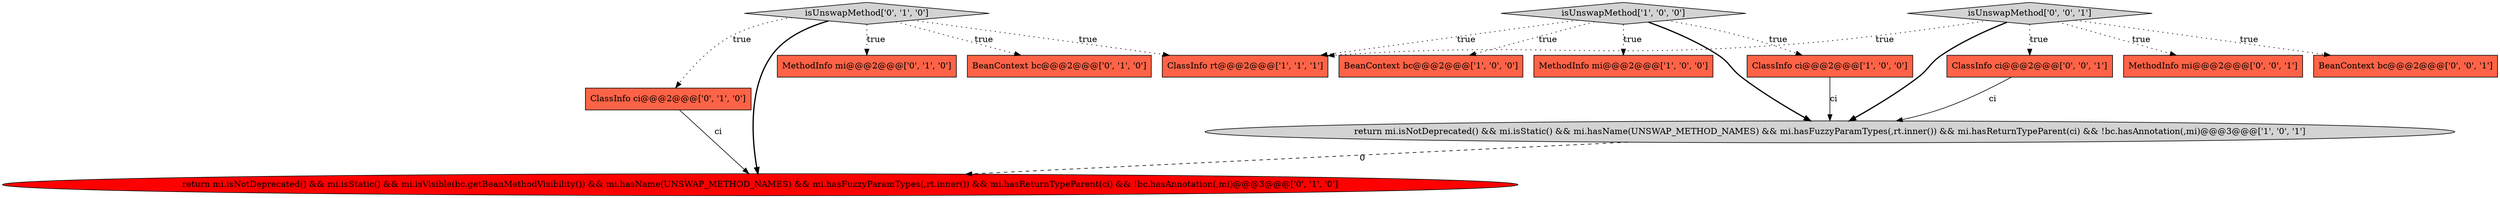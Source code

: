 digraph {
0 [style = filled, label = "BeanContext bc@@@2@@@['1', '0', '0']", fillcolor = tomato, shape = box image = "AAA0AAABBB1BBB"];
8 [style = filled, label = "MethodInfo mi@@@2@@@['0', '1', '0']", fillcolor = tomato, shape = box image = "AAA0AAABBB2BBB"];
12 [style = filled, label = "MethodInfo mi@@@2@@@['0', '0', '1']", fillcolor = tomato, shape = box image = "AAA0AAABBB3BBB"];
2 [style = filled, label = "ClassInfo ci@@@2@@@['1', '0', '0']", fillcolor = tomato, shape = box image = "AAA0AAABBB1BBB"];
14 [style = filled, label = "isUnswapMethod['0', '0', '1']", fillcolor = lightgray, shape = diamond image = "AAA0AAABBB3BBB"];
9 [style = filled, label = "BeanContext bc@@@2@@@['0', '1', '0']", fillcolor = tomato, shape = box image = "AAA0AAABBB2BBB"];
1 [style = filled, label = "MethodInfo mi@@@2@@@['1', '0', '0']", fillcolor = tomato, shape = box image = "AAA0AAABBB1BBB"];
10 [style = filled, label = "ClassInfo ci@@@2@@@['0', '1', '0']", fillcolor = tomato, shape = box image = "AAA0AAABBB2BBB"];
11 [style = filled, label = "BeanContext bc@@@2@@@['0', '0', '1']", fillcolor = tomato, shape = box image = "AAA0AAABBB3BBB"];
6 [style = filled, label = "return mi.isNotDeprecated() && mi.isStatic() && mi.isVisible(bc.getBeanMethodVisibility()) && mi.hasName(UNSWAP_METHOD_NAMES) && mi.hasFuzzyParamTypes(,rt.inner()) && mi.hasReturnTypeParent(ci) && !bc.hasAnnotation(,mi)@@@3@@@['0', '1', '0']", fillcolor = red, shape = ellipse image = "AAA1AAABBB2BBB"];
7 [style = filled, label = "isUnswapMethod['0', '1', '0']", fillcolor = lightgray, shape = diamond image = "AAA0AAABBB2BBB"];
5 [style = filled, label = "isUnswapMethod['1', '0', '0']", fillcolor = lightgray, shape = diamond image = "AAA0AAABBB1BBB"];
3 [style = filled, label = "ClassInfo rt@@@2@@@['1', '1', '1']", fillcolor = tomato, shape = box image = "AAA0AAABBB1BBB"];
4 [style = filled, label = "return mi.isNotDeprecated() && mi.isStatic() && mi.hasName(UNSWAP_METHOD_NAMES) && mi.hasFuzzyParamTypes(,rt.inner()) && mi.hasReturnTypeParent(ci) && !bc.hasAnnotation(,mi)@@@3@@@['1', '0', '1']", fillcolor = lightgray, shape = ellipse image = "AAA0AAABBB1BBB"];
13 [style = filled, label = "ClassInfo ci@@@2@@@['0', '0', '1']", fillcolor = tomato, shape = box image = "AAA0AAABBB3BBB"];
13->4 [style = solid, label="ci"];
14->11 [style = dotted, label="true"];
5->0 [style = dotted, label="true"];
7->10 [style = dotted, label="true"];
7->9 [style = dotted, label="true"];
5->3 [style = dotted, label="true"];
14->12 [style = dotted, label="true"];
7->8 [style = dotted, label="true"];
4->6 [style = dashed, label="0"];
7->3 [style = dotted, label="true"];
2->4 [style = solid, label="ci"];
10->6 [style = solid, label="ci"];
14->13 [style = dotted, label="true"];
5->4 [style = bold, label=""];
7->6 [style = bold, label=""];
5->1 [style = dotted, label="true"];
5->2 [style = dotted, label="true"];
14->4 [style = bold, label=""];
14->3 [style = dotted, label="true"];
}
